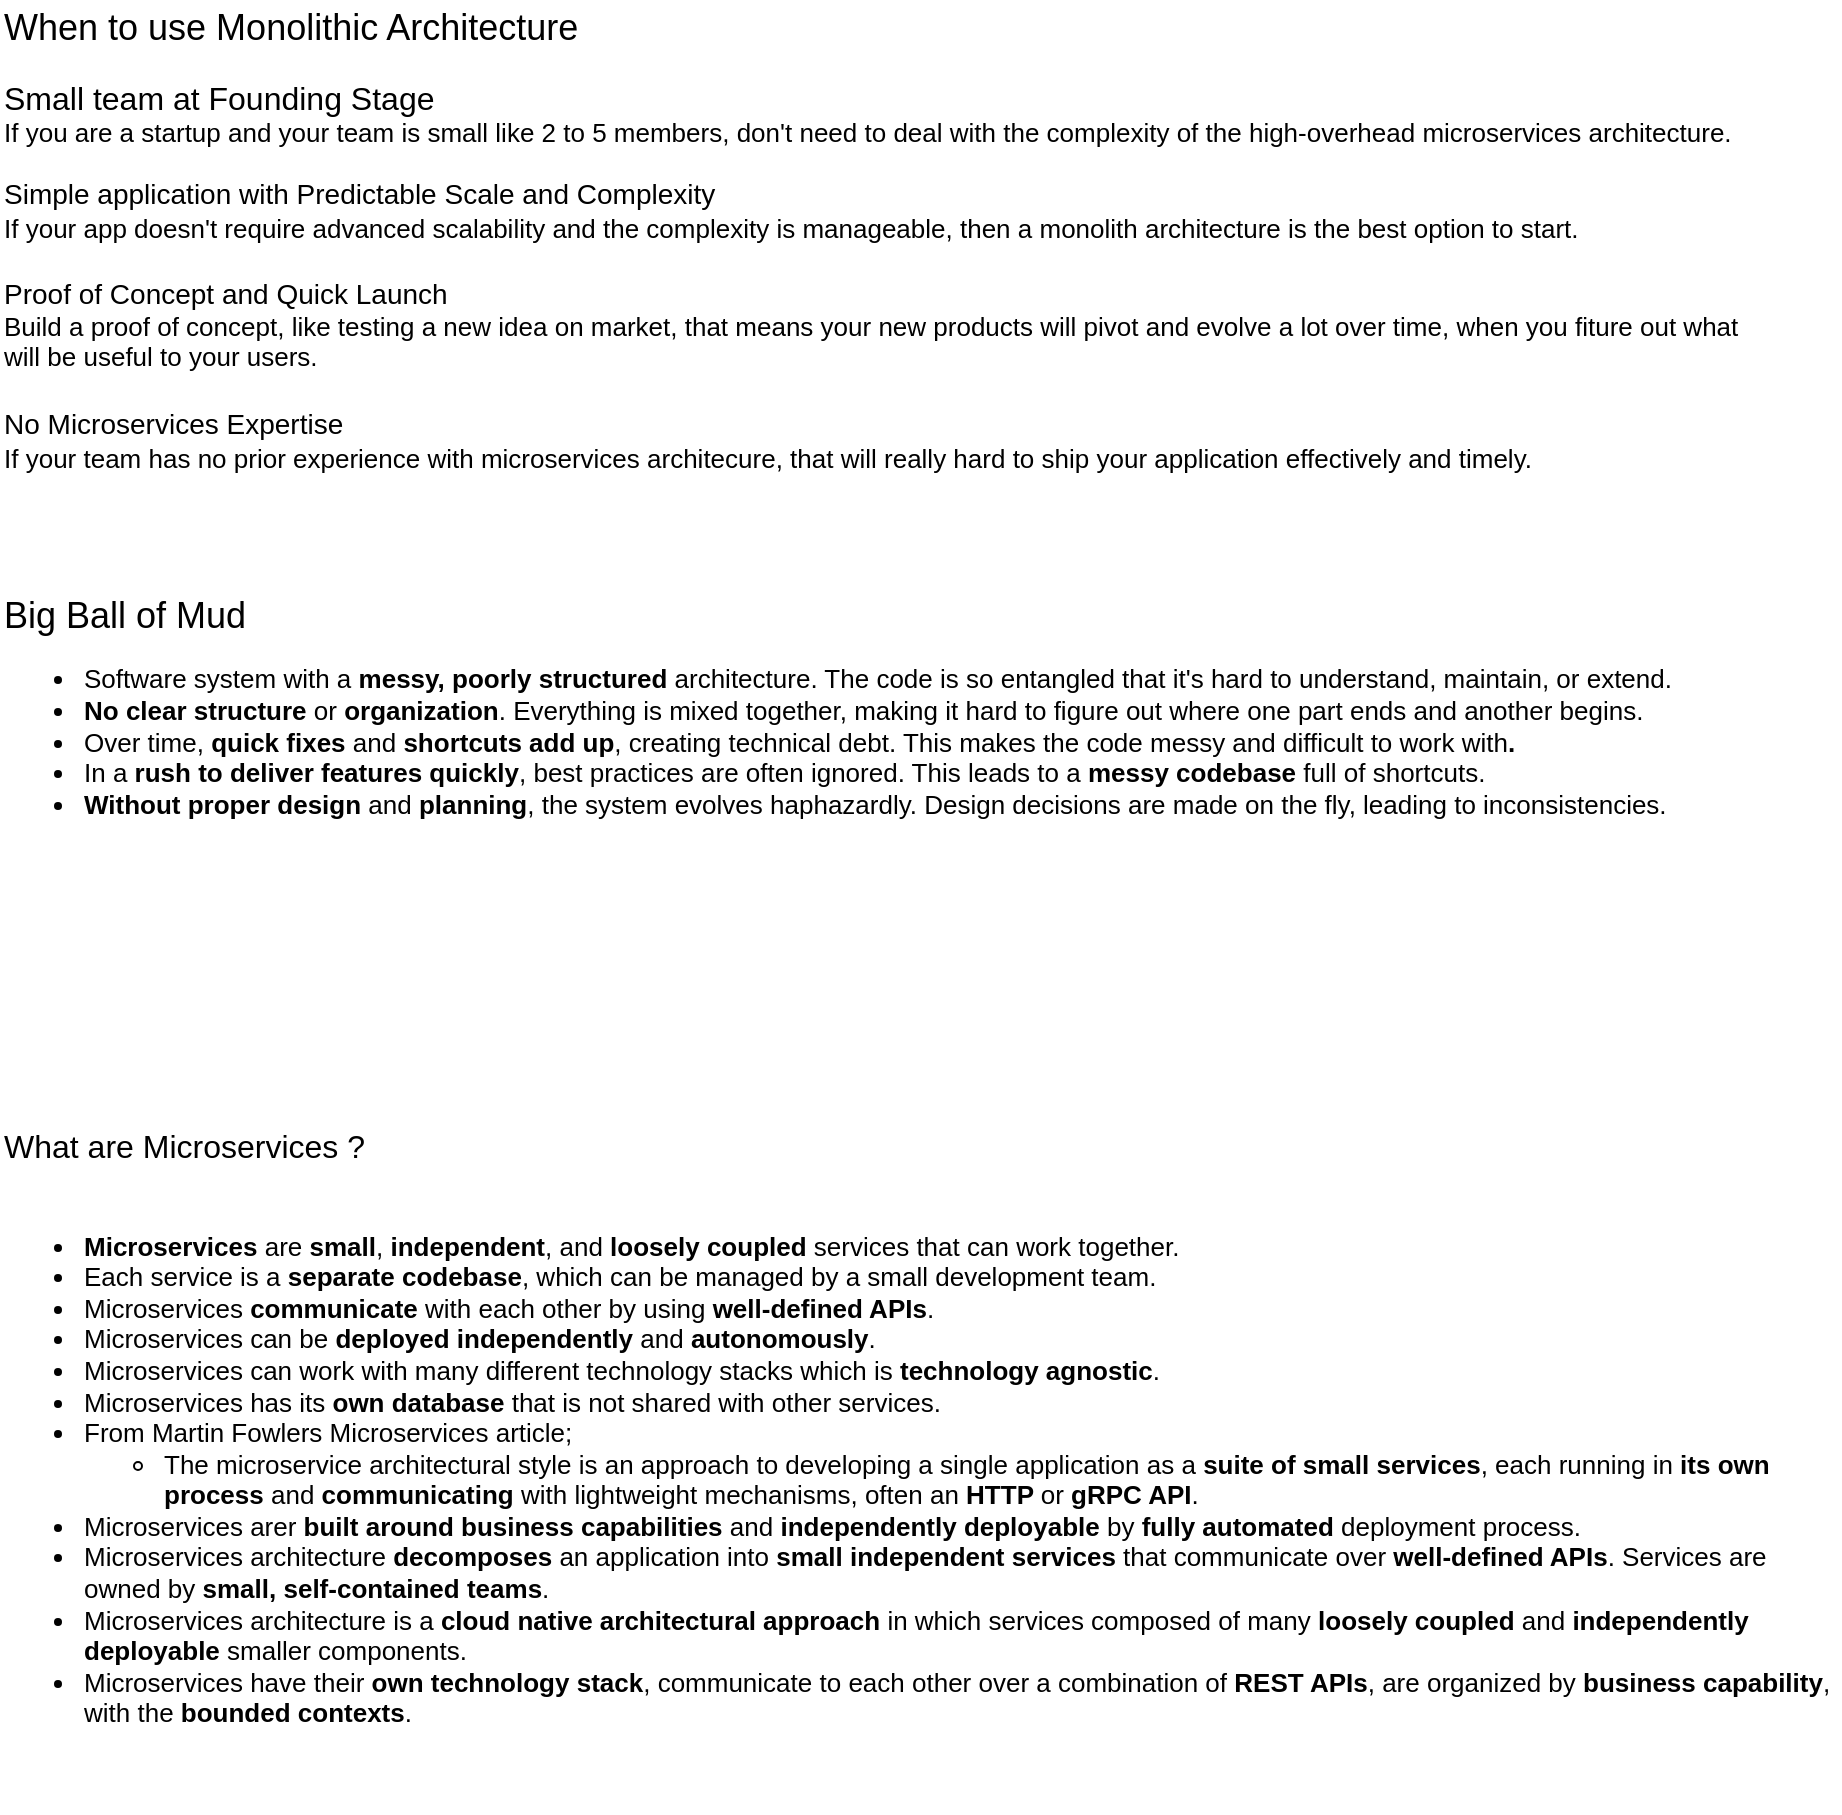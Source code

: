 <mxfile version="24.7.17">
  <diagram name="Page-1" id="o7V7KxdHmz_WnpKq7w_j">
    <mxGraphModel dx="1050" dy="558" grid="1" gridSize="10" guides="1" tooltips="1" connect="1" arrows="1" fold="1" page="1" pageScale="1" pageWidth="850" pageHeight="1100" math="0" shadow="0">
      <root>
        <mxCell id="0" />
        <mxCell id="1" parent="0" />
        <mxCell id="Q0hmSg3gWx6XjPjTqiLc-2" value="&lt;div style=&quot;font-size: 15px;&quot; align=&quot;left&quot;&gt;&lt;font style=&quot;font-size: 18px;&quot;&gt;When to use Monolithic Architecture&lt;/font&gt;&lt;/div&gt;&lt;div&gt;&lt;br&gt;&lt;/div&gt;&lt;div&gt;&lt;font style=&quot;font-size: 16px;&quot;&gt;Small team at Founding Stage&lt;/font&gt; &lt;br&gt;&lt;/div&gt;&lt;div style=&quot;&quot;&gt;&lt;font style=&quot;font-size: 13px;&quot;&gt;If you are a startup and your team is small like 2 to 5 members, don&#39;t need to deal with the complexity of the high-overhead microservices architecture.&lt;/font&gt;&lt;/div&gt;&lt;div style=&quot;&quot;&gt;&lt;font style=&quot;font-size: 12px;&quot;&gt;&lt;br&gt;&lt;/font&gt;&lt;/div&gt;&lt;div style=&quot;font-size: 14px;&quot;&gt;&lt;font style=&quot;font-size: 14px;&quot;&gt;Simple application with Predictable Scale and Complexity&lt;font style=&quot;font-size: 14px;&quot;&gt;&lt;br&gt;&lt;/font&gt;&lt;/font&gt;&lt;/div&gt;&lt;div style=&quot;font-size: 14px;&quot;&gt;&lt;font size=&quot;1&quot;&gt;&lt;font style=&quot;font-size: 13px;&quot;&gt;If your app doesn&#39;t require advanced scalability and the complexity is manageable, then a monolith architecture is the best option to start.&lt;/font&gt;&lt;/font&gt;&lt;/div&gt;&lt;div style=&quot;font-size: 14px;&quot;&gt;&lt;font style=&quot;font-size: 12px;&quot;&gt;&lt;font style=&quot;font-size: 12px;&quot;&gt;&lt;br&gt;&lt;/font&gt;&lt;/font&gt;&lt;/div&gt;&lt;div style=&quot;font-size: 14px;&quot;&gt;&lt;font style=&quot;font-size: 14px;&quot;&gt;&lt;font style=&quot;font-size: 14px;&quot;&gt;Proof of Concept and Quick Launch&lt;/font&gt;&lt;font style=&quot;font-size: 14px;&quot;&gt;&lt;font style=&quot;font-size: 14px;&quot;&gt;&lt;br&gt;&lt;/font&gt;&lt;/font&gt;&lt;/font&gt;&lt;/div&gt;&lt;div style=&quot;font-size: 13px;&quot;&gt;&lt;font style=&quot;font-size: 13px;&quot;&gt;&lt;font style=&quot;font-size: 13px;&quot;&gt;&lt;font style=&quot;font-size: 13px;&quot;&gt;Build a proof of concept, like testing a new idea on market, that means your new products will pivot and evolve a lot over time, when you fiture out what&lt;/font&gt;&lt;/font&gt;&lt;/font&gt;&lt;/div&gt;&lt;div style=&quot;font-size: 13px;&quot;&gt;&lt;font style=&quot;font-size: 13px;&quot;&gt;&lt;font style=&quot;font-size: 13px;&quot;&gt;&lt;font style=&quot;font-size: 13px;&quot;&gt;will be useful to your users.&lt;/font&gt;&lt;/font&gt;&lt;/font&gt;&lt;/div&gt;&lt;div style=&quot;font-size: 14px;&quot;&gt;&lt;font style=&quot;font-size: 14px;&quot;&gt;&lt;font style=&quot;font-size: 12px;&quot;&gt;&lt;font style=&quot;font-size: 12px;&quot;&gt;&lt;br&gt;&lt;/font&gt;&lt;/font&gt;&lt;/font&gt;&lt;/div&gt;&lt;div style=&quot;font-size: 14px;&quot;&gt;&lt;font style=&quot;font-size: 14px;&quot;&gt;&lt;font style=&quot;font-size: 14px;&quot;&gt;&lt;font style=&quot;font-size: 14px;&quot;&gt;No Microservices Expertise&lt;/font&gt;&lt;/font&gt;&lt;font style=&quot;font-size: 14px;&quot;&gt;&lt;font style=&quot;font-size: 14px;&quot;&gt;&lt;font style=&quot;font-size: 14px;&quot;&gt;&lt;br&gt;&lt;/font&gt;&lt;/font&gt;&lt;/font&gt;&lt;/font&gt;&lt;/div&gt;&lt;div style=&quot;font-size: 14px;&quot;&gt;&lt;font style=&quot;font-size: 14px;&quot;&gt;&lt;font style=&quot;font-size: 14px;&quot;&gt;&lt;font style=&quot;font-size: 13px;&quot;&gt;&lt;font style=&quot;font-size: 13px;&quot;&gt;If your team has no prior experience with microservices architecure, that will really hard to ship your application effectively and timely.&lt;br&gt;&lt;/font&gt;&lt;/font&gt;&lt;/font&gt;&lt;/font&gt;&lt;/div&gt;" style="text;html=1;align=left;verticalAlign=middle;whiteSpace=wrap;rounded=0;" vertex="1" parent="1">
          <mxGeometry width="880" height="240" as="geometry" />
        </mxCell>
        <mxCell id="Q0hmSg3gWx6XjPjTqiLc-3" value="&lt;div style=&quot;font-size: 18px;&quot;&gt;&lt;font style=&quot;font-size: 18px;&quot;&gt;Big Ball of Mud&lt;font style=&quot;font-size: 18px;&quot;&gt;&lt;br&gt;&lt;/font&gt;&lt;/font&gt;&lt;/div&gt;&lt;div style=&quot;font-size: 13px;&quot;&gt;&lt;ul&gt;&lt;li&gt;&lt;font style=&quot;font-size: 13px;&quot;&gt;Software system with a &lt;b&gt;messy, poorly structured&lt;/b&gt; architecture. The code is so entangled that it&#39;s hard to understand, maintain, or extend.&lt;/font&gt;&lt;/li&gt;&lt;li&gt;&lt;font style=&quot;font-size: 13px;&quot;&gt;&lt;b&gt;No clear structure&lt;/b&gt; or &lt;b&gt;organization&lt;/b&gt;. Everything is mixed together, making it hard to figure out where one part ends and another begins.&lt;/font&gt;&lt;/li&gt;&lt;li&gt;&lt;font style=&quot;font-size: 13px;&quot;&gt;Over time, &lt;b&gt;quick fixes&lt;/b&gt; and &lt;b&gt;shortcuts add up&lt;/b&gt;, creating technical debt. This makes the code messy and difficult to work with&lt;b&gt;.&lt;/b&gt;&lt;/font&gt;&lt;/li&gt;&lt;li&gt;&lt;font style=&quot;font-size: 13px;&quot;&gt;In a &lt;b&gt;rush to deliver features quickly&lt;/b&gt;, best practices are often ignored. This leads to a &lt;b&gt;messy codebase&lt;/b&gt; full of shortcuts.&lt;/font&gt;&lt;/li&gt;&lt;li&gt;&lt;font style=&quot;font-size: 13px;&quot;&gt;&lt;b&gt;Without proper design&lt;/b&gt; and &lt;b&gt;planning&lt;/b&gt;, the system evolves haphazardly. Design decisions are made on the fly, leading to inconsistencies.&lt;br&gt;&lt;/font&gt;&lt;/li&gt;&lt;/ul&gt;&lt;/div&gt;" style="text;html=1;align=left;verticalAlign=middle;whiteSpace=wrap;rounded=0;" vertex="1" parent="1">
          <mxGeometry y="300" width="840" height="120" as="geometry" />
        </mxCell>
        <mxCell id="Q0hmSg3gWx6XjPjTqiLc-4" value="&lt;div&gt;&lt;font style=&quot;font-size: 16px;&quot;&gt;What are Microservices ?&lt;br&gt;&lt;/font&gt;&lt;/div&gt;&lt;div&gt;&lt;font style=&quot;font-size: 16px;&quot;&gt;&lt;br&gt;&lt;/font&gt;&lt;/div&gt;&lt;div style=&quot;font-size: 13px;&quot;&gt;&lt;ul&gt;&lt;li&gt;&lt;font style=&quot;font-size: 13px;&quot;&gt;&lt;b&gt;Microservices&lt;/b&gt; are &lt;b&gt;small&lt;/b&gt;, &lt;b&gt;independent&lt;/b&gt;, and &lt;b&gt;loosely coupled&lt;/b&gt; services that can work together.&lt;/font&gt;&lt;/li&gt;&lt;li&gt;&lt;font style=&quot;font-size: 13px;&quot;&gt;Each service is a &lt;b&gt;separate codebase&lt;/b&gt;, which can be managed by a small development team.&lt;/font&gt;&lt;/li&gt;&lt;li&gt;&lt;font style=&quot;font-size: 13px;&quot;&gt;Microservices &lt;b&gt;communicate &lt;/b&gt;with each other by using &lt;b&gt;well-defined APIs&lt;/b&gt;.&lt;/font&gt;&lt;/li&gt;&lt;li&gt;&lt;font style=&quot;font-size: 13px;&quot;&gt;Microservices can be &lt;b&gt;deployed independently&lt;/b&gt; and &lt;b&gt;autonomously&lt;/b&gt;.&lt;/font&gt;&lt;/li&gt;&lt;li&gt;&lt;font style=&quot;font-size: 13px;&quot;&gt;Microservices can work with many different technology stacks which is &lt;b&gt;technology agnostic&lt;/b&gt;.&lt;/font&gt;&lt;/li&gt;&lt;li&gt;&lt;font style=&quot;font-size: 13px;&quot;&gt;Microservices has its &lt;b&gt;own database&lt;/b&gt; that is not shared with other services.&lt;/font&gt;&lt;/li&gt;&lt;li&gt;&lt;font style=&quot;font-size: 13px;&quot;&gt;From Martin Fowlers Microservices article; &lt;br&gt;&lt;/font&gt;&lt;/li&gt;&lt;ul&gt;&lt;li&gt;&lt;font style=&quot;font-size: 13px;&quot;&gt;The microservice architectural style is an approach to developing a single application as a &lt;b&gt;suite of small services&lt;/b&gt;, each running in &lt;b&gt;its own process&lt;/b&gt; and &lt;b&gt;communicating &lt;/b&gt;with lightweight mechanisms, often an &lt;b&gt;HTTP &lt;/b&gt;or &lt;b&gt;gRPC API&lt;/b&gt;.&lt;/font&gt;&lt;/li&gt;&lt;/ul&gt;&lt;li&gt;Microservices arer &lt;b&gt;built around business capabilities&lt;/b&gt; and &lt;b&gt;independently deployable&lt;/b&gt; by &lt;b&gt;fully automated&lt;/b&gt; deployment process.&lt;/li&gt;&lt;li&gt;Microservices architecture &lt;b&gt;decomposes&lt;/b&gt; an application into &lt;b&gt;small independent services&lt;/b&gt; that communicate over &lt;b&gt;well-defined APIs&lt;/b&gt;. Services are owned by &lt;b&gt;small, self-contained teams&lt;/b&gt;.&lt;/li&gt;&lt;li&gt;Microservices architecture is a &lt;b&gt;cloud native architectural approach&lt;/b&gt; in which services composed of many &lt;b&gt;loosely coupled&lt;/b&gt; and &lt;b&gt;independently deployable&lt;/b&gt; smaller components.&lt;/li&gt;&lt;li&gt;Microservices have their &lt;b&gt;own technology stack&lt;/b&gt;, communicate to each other over a combination of &lt;b&gt;REST APIs&lt;/b&gt;, are organized by &lt;b&gt;business capability&lt;/b&gt;, with the &lt;b&gt;bounded contexts&lt;/b&gt;.&lt;br&gt;&lt;/li&gt;&lt;/ul&gt;&lt;/div&gt;&lt;div&gt;&lt;br&gt;&lt;/div&gt;&lt;div&gt;&lt;br&gt;&lt;/div&gt;" style="text;html=1;align=left;verticalAlign=middle;whiteSpace=wrap;rounded=0;" vertex="1" parent="1">
          <mxGeometry y="600" width="920" height="270" as="geometry" />
        </mxCell>
      </root>
    </mxGraphModel>
  </diagram>
</mxfile>
